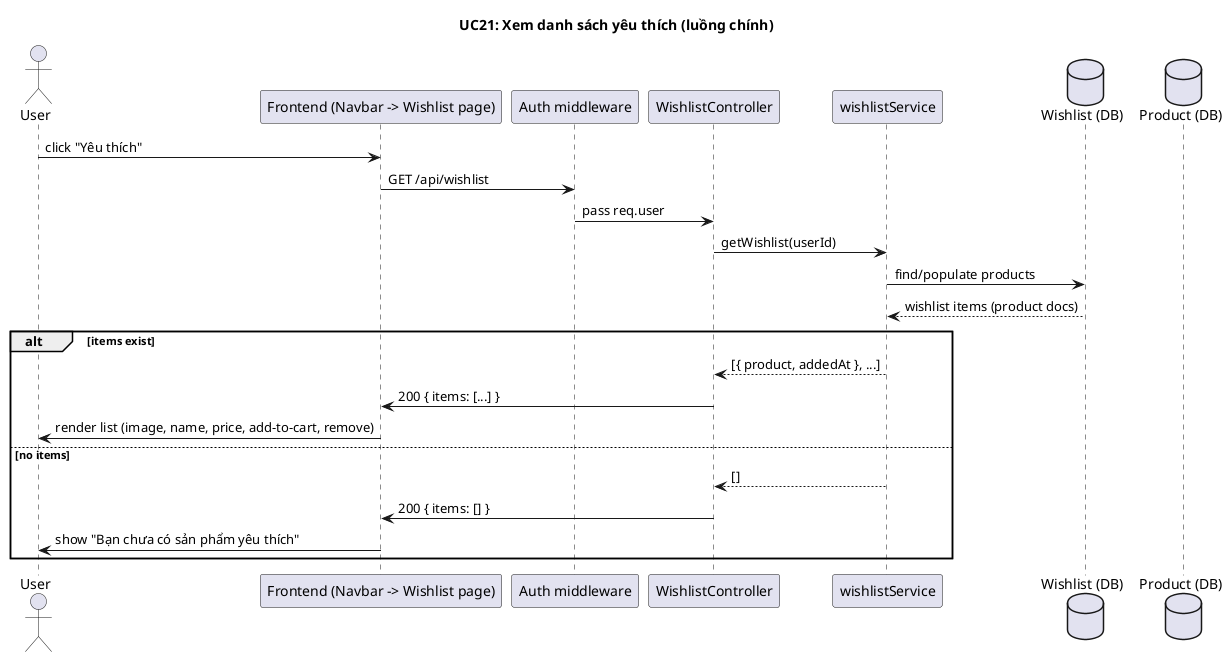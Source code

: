 @startuml UC21_Wishlist_Main

title UC21: Xem danh sách yêu thích (luồng chính)

actor User
participant Frontend as "Frontend (Navbar -> Wishlist page)"
participant Auth as "Auth middleware"
participant WishlistController as "WishlistController"
participant WishlistService as "wishlistService"
database WishlistDB as "Wishlist (DB)"
database ProductDB as "Product (DB)"

User -> Frontend: click "Yêu thích"
Frontend -> Auth: GET /api/wishlist
Auth -> WishlistController: pass req.user
WishlistController -> WishlistService: getWishlist(userId)
WishlistService -> WishlistDB: find/populate products
WishlistDB --> WishlistService: wishlist items (product docs)
alt items exist
  WishlistService --> WishlistController: [{ product, addedAt }, ...]
  WishlistController -> Frontend: 200 { items: [...] }
  Frontend -> User: render list (image, name, price, add-to-cart, remove)
else no items
  WishlistService --> WishlistController: []
  WishlistController -> Frontend: 200 { items: [] }
  Frontend -> User: show "Bạn chưa có sản phẩm yêu thích"
end
@enduml
